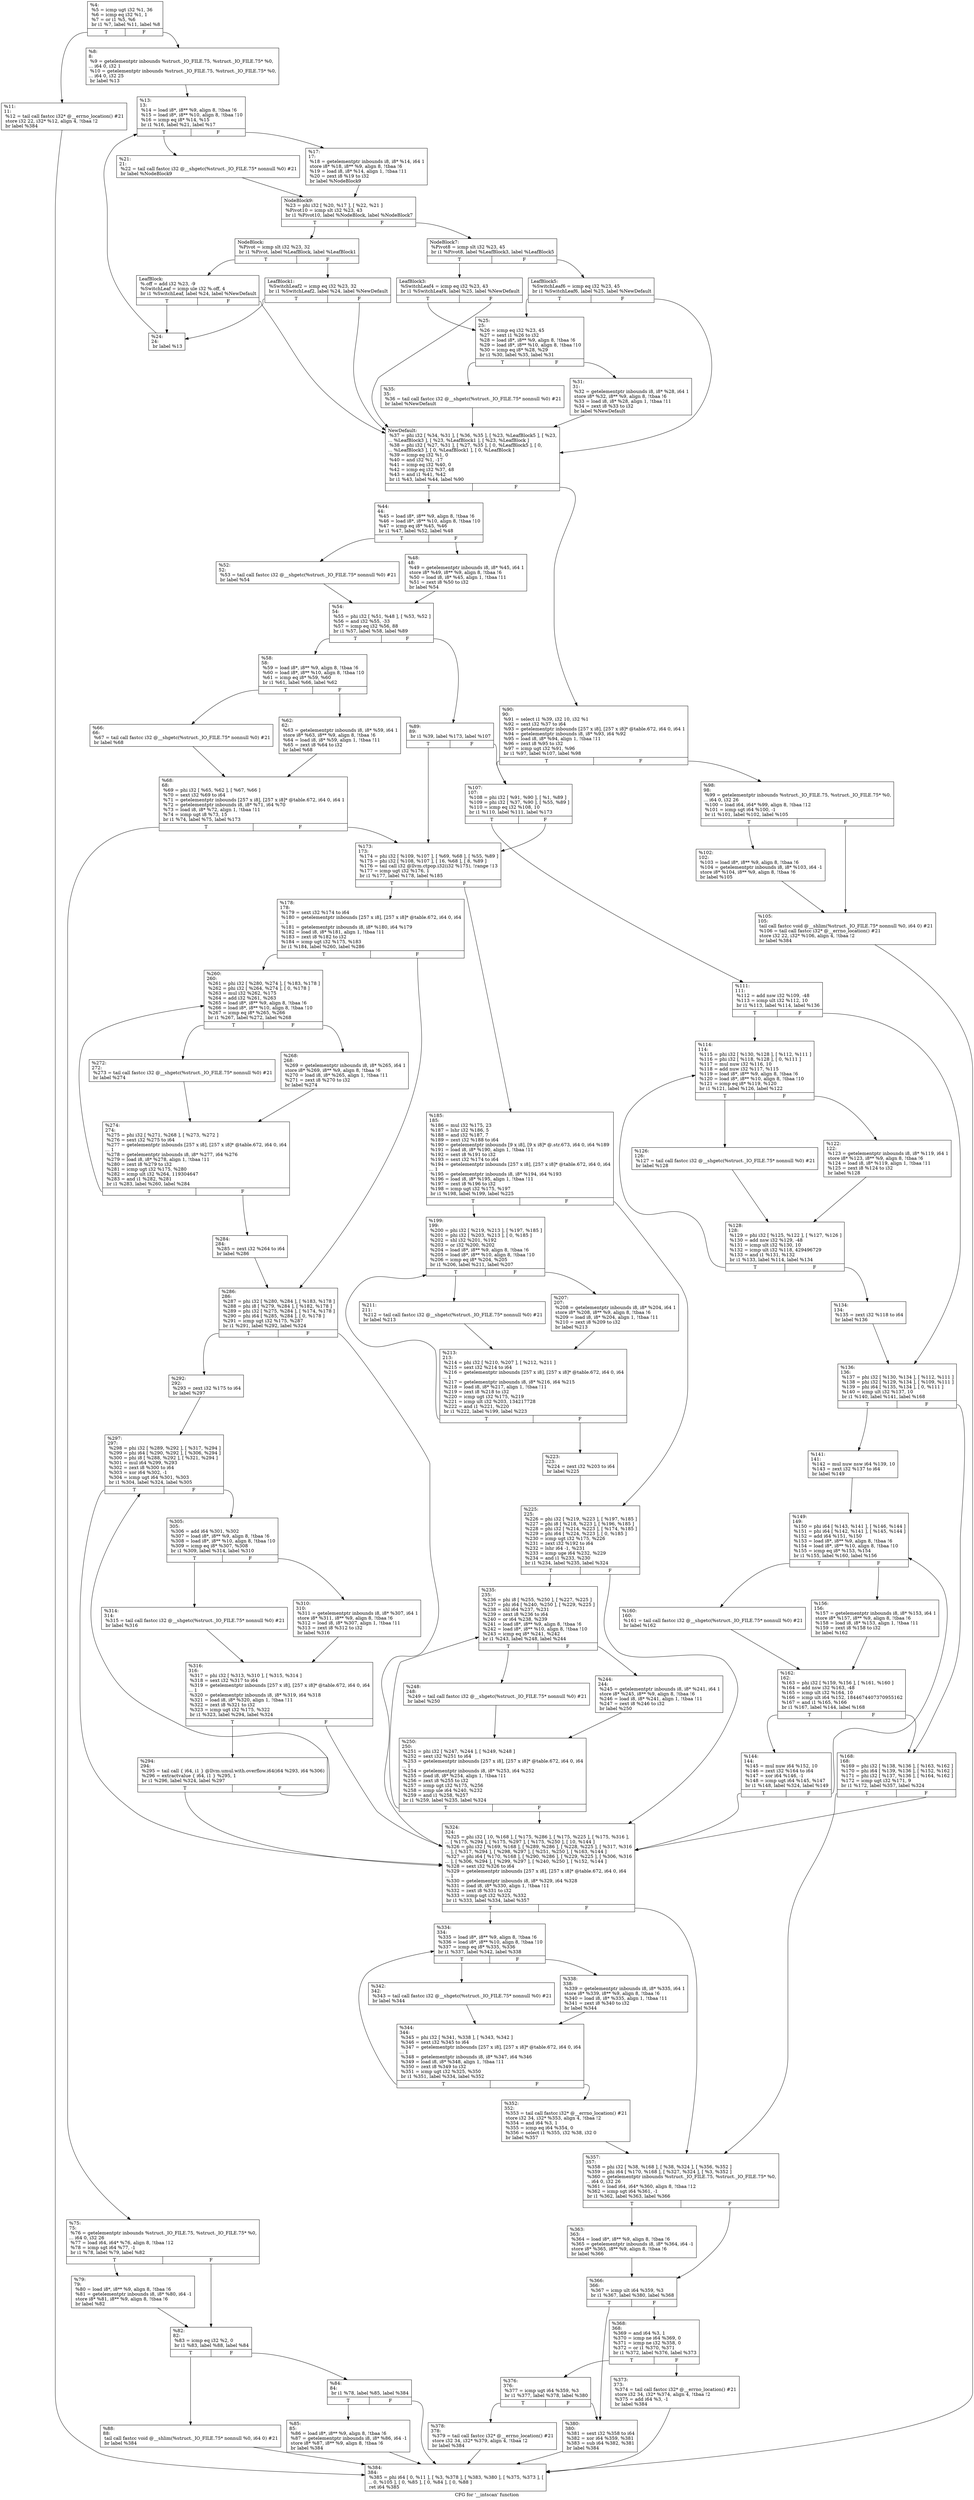 digraph "CFG for '__intscan' function" {
	label="CFG for '__intscan' function";

	Node0x298a280 [shape=record,label="{%4:\l  %5 = icmp ugt i32 %1, 36\l  %6 = icmp eq i32 %1, 1\l  %7 = or i1 %5, %6\l  br i1 %7, label %11, label %8\l|{<s0>T|<s1>F}}"];
	Node0x298a280:s0 -> Node0x298a850;
	Node0x298a280:s1 -> Node0x298a800;
	Node0x298a800 [shape=record,label="{%8:\l8:                                                \l  %9 = getelementptr inbounds %struct._IO_FILE.75, %struct._IO_FILE.75* %0,\l... i64 0, i32 1\l  %10 = getelementptr inbounds %struct._IO_FILE.75, %struct._IO_FILE.75* %0,\l... i64 0, i32 25\l  br label %13\l}"];
	Node0x298a800 -> Node0x298a8a0;
	Node0x298a850 [shape=record,label="{%11:\l11:                                               \l  %12 = tail call fastcc i32* @__errno_location() #21\l  store i32 22, i32* %12, align 4, !tbaa !2\l  br label %384\l}"];
	Node0x298a850 -> Node0x298c470;
	Node0x298a8a0 [shape=record,label="{%13:\l13:                                               \l  %14 = load i8*, i8** %9, align 8, !tbaa !6\l  %15 = load i8*, i8** %10, align 8, !tbaa !10\l  %16 = icmp eq i8* %14, %15\l  br i1 %16, label %21, label %17\l|{<s0>T|<s1>F}}"];
	Node0x298a8a0:s0 -> Node0x298a940;
	Node0x298a8a0:s1 -> Node0x298a8f0;
	Node0x298a8f0 [shape=record,label="{%17:\l17:                                               \l  %18 = getelementptr inbounds i8, i8* %14, i64 1\l  store i8* %18, i8** %9, align 8, !tbaa !6\l  %19 = load i8, i8* %14, align 1, !tbaa !11\l  %20 = zext i8 %19 to i32\l  br label %NodeBlock9\l}"];
	Node0x298a8f0 -> Node0x298a990;
	Node0x298a940 [shape=record,label="{%21:\l21:                                               \l  %22 = tail call fastcc i32 @__shgetc(%struct._IO_FILE.75* nonnull %0) #21\l  br label %NodeBlock9\l}"];
	Node0x298a940 -> Node0x298a990;
	Node0x298a990 [shape=record,label="{NodeBlock9:                                       \l  %23 = phi i32 [ %20, %17 ], [ %22, %21 ]\l  %Pivot10 = icmp slt i32 %23, 43\l  br i1 %Pivot10, label %NodeBlock, label %NodeBlock7\l|{<s0>T|<s1>F}}"];
	Node0x298a990:s0 -> Node0x298aad0;
	Node0x298a990:s1 -> Node0x298a9e0;
	Node0x298a9e0 [shape=record,label="{NodeBlock7:                                       \l  %Pivot8 = icmp slt i32 %23, 45\l  br i1 %Pivot8, label %LeafBlock3, label %LeafBlock5\l|{<s0>T|<s1>F}}"];
	Node0x298a9e0:s0 -> Node0x298aa80;
	Node0x298a9e0:s1 -> Node0x298aa30;
	Node0x298aa30 [shape=record,label="{LeafBlock5:                                       \l  %SwitchLeaf6 = icmp eq i32 %23, 45\l  br i1 %SwitchLeaf6, label %25, label %NewDefault\l|{<s0>T|<s1>F}}"];
	Node0x298aa30:s0 -> Node0x298ac10;
	Node0x298aa30:s1 -> Node0x298ad00;
	Node0x298aa80 [shape=record,label="{LeafBlock3:                                       \l  %SwitchLeaf4 = icmp eq i32 %23, 43\l  br i1 %SwitchLeaf4, label %25, label %NewDefault\l|{<s0>T|<s1>F}}"];
	Node0x298aa80:s0 -> Node0x298ac10;
	Node0x298aa80:s1 -> Node0x298ad00;
	Node0x298aad0 [shape=record,label="{NodeBlock:                                        \l  %Pivot = icmp slt i32 %23, 32\l  br i1 %Pivot, label %LeafBlock, label %LeafBlock1\l|{<s0>T|<s1>F}}"];
	Node0x298aad0:s0 -> Node0x298ab70;
	Node0x298aad0:s1 -> Node0x298ab20;
	Node0x298ab20 [shape=record,label="{LeafBlock1:                                       \l  %SwitchLeaf2 = icmp eq i32 %23, 32\l  br i1 %SwitchLeaf2, label %24, label %NewDefault\l|{<s0>T|<s1>F}}"];
	Node0x298ab20:s0 -> Node0x298abc0;
	Node0x298ab20:s1 -> Node0x298ad00;
	Node0x298ab70 [shape=record,label="{LeafBlock:                                        \l  %.off = add i32 %23, -9\l  %SwitchLeaf = icmp ule i32 %.off, 4\l  br i1 %SwitchLeaf, label %24, label %NewDefault\l|{<s0>T|<s1>F}}"];
	Node0x298ab70:s0 -> Node0x298abc0;
	Node0x298ab70:s1 -> Node0x298ad00;
	Node0x298abc0 [shape=record,label="{%24:\l24:                                               \l  br label %13\l}"];
	Node0x298abc0 -> Node0x298a8a0;
	Node0x298ac10 [shape=record,label="{%25:\l25:                                               \l  %26 = icmp eq i32 %23, 45\l  %27 = sext i1 %26 to i32\l  %28 = load i8*, i8** %9, align 8, !tbaa !6\l  %29 = load i8*, i8** %10, align 8, !tbaa !10\l  %30 = icmp eq i8* %28, %29\l  br i1 %30, label %35, label %31\l|{<s0>T|<s1>F}}"];
	Node0x298ac10:s0 -> Node0x298acb0;
	Node0x298ac10:s1 -> Node0x298ac60;
	Node0x298ac60 [shape=record,label="{%31:\l31:                                               \l  %32 = getelementptr inbounds i8, i8* %28, i64 1\l  store i8* %32, i8** %9, align 8, !tbaa !6\l  %33 = load i8, i8* %28, align 1, !tbaa !11\l  %34 = zext i8 %33 to i32\l  br label %NewDefault\l}"];
	Node0x298ac60 -> Node0x298ad00;
	Node0x298acb0 [shape=record,label="{%35:\l35:                                               \l  %36 = tail call fastcc i32 @__shgetc(%struct._IO_FILE.75* nonnull %0) #21\l  br label %NewDefault\l}"];
	Node0x298acb0 -> Node0x298ad00;
	Node0x298ad00 [shape=record,label="{NewDefault:                                       \l  %37 = phi i32 [ %34, %31 ], [ %36, %35 ], [ %23, %LeafBlock5 ], [ %23,\l... %LeafBlock3 ], [ %23, %LeafBlock1 ], [ %23, %LeafBlock ]\l  %38 = phi i32 [ %27, %31 ], [ %27, %35 ], [ 0, %LeafBlock5 ], [ 0,\l... %LeafBlock3 ], [ 0, %LeafBlock1 ], [ 0, %LeafBlock ]\l  %39 = icmp eq i32 %1, 0\l  %40 = and i32 %1, -17\l  %41 = icmp eq i32 %40, 0\l  %42 = icmp eq i32 %37, 48\l  %43 = and i1 %41, %42\l  br i1 %43, label %44, label %90\l|{<s0>T|<s1>F}}"];
	Node0x298ad00:s0 -> Node0x298ad50;
	Node0x298ad00:s1 -> Node0x298b200;
	Node0x298ad50 [shape=record,label="{%44:\l44:                                               \l  %45 = load i8*, i8** %9, align 8, !tbaa !6\l  %46 = load i8*, i8** %10, align 8, !tbaa !10\l  %47 = icmp eq i8* %45, %46\l  br i1 %47, label %52, label %48\l|{<s0>T|<s1>F}}"];
	Node0x298ad50:s0 -> Node0x298adf0;
	Node0x298ad50:s1 -> Node0x298ada0;
	Node0x298ada0 [shape=record,label="{%48:\l48:                                               \l  %49 = getelementptr inbounds i8, i8* %45, i64 1\l  store i8* %49, i8** %9, align 8, !tbaa !6\l  %50 = load i8, i8* %45, align 1, !tbaa !11\l  %51 = zext i8 %50 to i32\l  br label %54\l}"];
	Node0x298ada0 -> Node0x298ae40;
	Node0x298adf0 [shape=record,label="{%52:\l52:                                               \l  %53 = tail call fastcc i32 @__shgetc(%struct._IO_FILE.75* nonnull %0) #21\l  br label %54\l}"];
	Node0x298adf0 -> Node0x298ae40;
	Node0x298ae40 [shape=record,label="{%54:\l54:                                               \l  %55 = phi i32 [ %51, %48 ], [ %53, %52 ]\l  %56 = and i32 %55, -33\l  %57 = icmp eq i32 %56, 88\l  br i1 %57, label %58, label %89\l|{<s0>T|<s1>F}}"];
	Node0x298ae40:s0 -> Node0x298ae90;
	Node0x298ae40:s1 -> Node0x298b1b0;
	Node0x298ae90 [shape=record,label="{%58:\l58:                                               \l  %59 = load i8*, i8** %9, align 8, !tbaa !6\l  %60 = load i8*, i8** %10, align 8, !tbaa !10\l  %61 = icmp eq i8* %59, %60\l  br i1 %61, label %66, label %62\l|{<s0>T|<s1>F}}"];
	Node0x298ae90:s0 -> Node0x298af30;
	Node0x298ae90:s1 -> Node0x298aee0;
	Node0x298aee0 [shape=record,label="{%62:\l62:                                               \l  %63 = getelementptr inbounds i8, i8* %59, i64 1\l  store i8* %63, i8** %9, align 8, !tbaa !6\l  %64 = load i8, i8* %59, align 1, !tbaa !11\l  %65 = zext i8 %64 to i32\l  br label %68\l}"];
	Node0x298aee0 -> Node0x298af80;
	Node0x298af30 [shape=record,label="{%66:\l66:                                               \l  %67 = tail call fastcc i32 @__shgetc(%struct._IO_FILE.75* nonnull %0) #21\l  br label %68\l}"];
	Node0x298af30 -> Node0x298af80;
	Node0x298af80 [shape=record,label="{%68:\l68:                                               \l  %69 = phi i32 [ %65, %62 ], [ %67, %66 ]\l  %70 = sext i32 %69 to i64\l  %71 = getelementptr inbounds [257 x i8], [257 x i8]* @table.672, i64 0, i64 1\l  %72 = getelementptr inbounds i8, i8* %71, i64 %70\l  %73 = load i8, i8* %72, align 1, !tbaa !11\l  %74 = icmp ugt i8 %73, 15\l  br i1 %74, label %75, label %173\l|{<s0>T|<s1>F}}"];
	Node0x298af80:s0 -> Node0x298afd0;
	Node0x298af80:s1 -> Node0x298b7f0;
	Node0x298afd0 [shape=record,label="{%75:\l75:                                               \l  %76 = getelementptr inbounds %struct._IO_FILE.75, %struct._IO_FILE.75* %0,\l... i64 0, i32 26\l  %77 = load i64, i64* %76, align 8, !tbaa !12\l  %78 = icmp sgt i64 %77, -1\l  br i1 %78, label %79, label %82\l|{<s0>T|<s1>F}}"];
	Node0x298afd0:s0 -> Node0x298b020;
	Node0x298afd0:s1 -> Node0x298b070;
	Node0x298b020 [shape=record,label="{%79:\l79:                                               \l  %80 = load i8*, i8** %9, align 8, !tbaa !6\l  %81 = getelementptr inbounds i8, i8* %80, i64 -1\l  store i8* %81, i8** %9, align 8, !tbaa !6\l  br label %82\l}"];
	Node0x298b020 -> Node0x298b070;
	Node0x298b070 [shape=record,label="{%82:\l82:                                               \l  %83 = icmp eq i32 %2, 0\l  br i1 %83, label %88, label %84\l|{<s0>T|<s1>F}}"];
	Node0x298b070:s0 -> Node0x298b160;
	Node0x298b070:s1 -> Node0x298b0c0;
	Node0x298b0c0 [shape=record,label="{%84:\l84:                                               \l  br i1 %78, label %85, label %384\l|{<s0>T|<s1>F}}"];
	Node0x298b0c0:s0 -> Node0x298b110;
	Node0x298b0c0:s1 -> Node0x298c470;
	Node0x298b110 [shape=record,label="{%85:\l85:                                               \l  %86 = load i8*, i8** %9, align 8, !tbaa !6\l  %87 = getelementptr inbounds i8, i8* %86, i64 -1\l  store i8* %87, i8** %9, align 8, !tbaa !6\l  br label %384\l}"];
	Node0x298b110 -> Node0x298c470;
	Node0x298b160 [shape=record,label="{%88:\l88:                                               \l  tail call fastcc void @__shlim(%struct._IO_FILE.75* nonnull %0, i64 0) #21\l  br label %384\l}"];
	Node0x298b160 -> Node0x298c470;
	Node0x298b1b0 [shape=record,label="{%89:\l89:                                               \l  br i1 %39, label %173, label %107\l|{<s0>T|<s1>F}}"];
	Node0x298b1b0:s0 -> Node0x298b7f0;
	Node0x298b1b0:s1 -> Node0x298b340;
	Node0x298b200 [shape=record,label="{%90:\l90:                                               \l  %91 = select i1 %39, i32 10, i32 %1\l  %92 = sext i32 %37 to i64\l  %93 = getelementptr inbounds [257 x i8], [257 x i8]* @table.672, i64 0, i64 1\l  %94 = getelementptr inbounds i8, i8* %93, i64 %92\l  %95 = load i8, i8* %94, align 1, !tbaa !11\l  %96 = zext i8 %95 to i32\l  %97 = icmp ugt i32 %91, %96\l  br i1 %97, label %107, label %98\l|{<s0>T|<s1>F}}"];
	Node0x298b200:s0 -> Node0x298b340;
	Node0x298b200:s1 -> Node0x298b250;
	Node0x298b250 [shape=record,label="{%98:\l98:                                               \l  %99 = getelementptr inbounds %struct._IO_FILE.75, %struct._IO_FILE.75* %0,\l... i64 0, i32 26\l  %100 = load i64, i64* %99, align 8, !tbaa !12\l  %101 = icmp sgt i64 %100, -1\l  br i1 %101, label %102, label %105\l|{<s0>T|<s1>F}}"];
	Node0x298b250:s0 -> Node0x298b2a0;
	Node0x298b250:s1 -> Node0x298b2f0;
	Node0x298b2a0 [shape=record,label="{%102:\l102:                                              \l  %103 = load i8*, i8** %9, align 8, !tbaa !6\l  %104 = getelementptr inbounds i8, i8* %103, i64 -1\l  store i8* %104, i8** %9, align 8, !tbaa !6\l  br label %105\l}"];
	Node0x298b2a0 -> Node0x298b2f0;
	Node0x298b2f0 [shape=record,label="{%105:\l105:                                              \l  tail call fastcc void @__shlim(%struct._IO_FILE.75* nonnull %0, i64 0) #21\l  %106 = tail call fastcc i32* @__errno_location() #21\l  store i32 22, i32* %106, align 4, !tbaa !2\l  br label %384\l}"];
	Node0x298b2f0 -> Node0x298c470;
	Node0x298b340 [shape=record,label="{%107:\l107:                                              \l  %108 = phi i32 [ %91, %90 ], [ %1, %89 ]\l  %109 = phi i32 [ %37, %90 ], [ %55, %89 ]\l  %110 = icmp eq i32 %108, 10\l  br i1 %110, label %111, label %173\l|{<s0>T|<s1>F}}"];
	Node0x298b340:s0 -> Node0x298b390;
	Node0x298b340:s1 -> Node0x298b7f0;
	Node0x298b390 [shape=record,label="{%111:\l111:                                              \l  %112 = add nsw i32 %109, -48\l  %113 = icmp ult i32 %112, 10\l  br i1 %113, label %114, label %136\l|{<s0>T|<s1>F}}"];
	Node0x298b390:s0 -> Node0x298b3e0;
	Node0x298b390:s1 -> Node0x298b570;
	Node0x298b3e0 [shape=record,label="{%114:\l114:                                              \l  %115 = phi i32 [ %130, %128 ], [ %112, %111 ]\l  %116 = phi i32 [ %118, %128 ], [ 0, %111 ]\l  %117 = mul nuw i32 %116, 10\l  %118 = add nuw i32 %117, %115\l  %119 = load i8*, i8** %9, align 8, !tbaa !6\l  %120 = load i8*, i8** %10, align 8, !tbaa !10\l  %121 = icmp eq i8* %119, %120\l  br i1 %121, label %126, label %122\l|{<s0>T|<s1>F}}"];
	Node0x298b3e0:s0 -> Node0x298b480;
	Node0x298b3e0:s1 -> Node0x298b430;
	Node0x298b430 [shape=record,label="{%122:\l122:                                              \l  %123 = getelementptr inbounds i8, i8* %119, i64 1\l  store i8* %123, i8** %9, align 8, !tbaa !6\l  %124 = load i8, i8* %119, align 1, !tbaa !11\l  %125 = zext i8 %124 to i32\l  br label %128\l}"];
	Node0x298b430 -> Node0x298b4d0;
	Node0x298b480 [shape=record,label="{%126:\l126:                                              \l  %127 = tail call fastcc i32 @__shgetc(%struct._IO_FILE.75* nonnull %0) #21\l  br label %128\l}"];
	Node0x298b480 -> Node0x298b4d0;
	Node0x298b4d0 [shape=record,label="{%128:\l128:                                              \l  %129 = phi i32 [ %125, %122 ], [ %127, %126 ]\l  %130 = add nsw i32 %129, -48\l  %131 = icmp ult i32 %130, 10\l  %132 = icmp ult i32 %118, 429496729\l  %133 = and i1 %131, %132\l  br i1 %133, label %114, label %134\l|{<s0>T|<s1>F}}"];
	Node0x298b4d0:s0 -> Node0x298b3e0;
	Node0x298b4d0:s1 -> Node0x298b520;
	Node0x298b520 [shape=record,label="{%134:\l134:                                              \l  %135 = zext i32 %118 to i64\l  br label %136\l}"];
	Node0x298b520 -> Node0x298b570;
	Node0x298b570 [shape=record,label="{%136:\l136:                                              \l  %137 = phi i32 [ %130, %134 ], [ %112, %111 ]\l  %138 = phi i32 [ %129, %134 ], [ %109, %111 ]\l  %139 = phi i64 [ %135, %134 ], [ 0, %111 ]\l  %140 = icmp ult i32 %137, 10\l  br i1 %140, label %141, label %168\l|{<s0>T|<s1>F}}"];
	Node0x298b570:s0 -> Node0x298b5c0;
	Node0x298b570:s1 -> Node0x298b7a0;
	Node0x298b5c0 [shape=record,label="{%141:\l141:                                              \l  %142 = mul nuw nsw i64 %139, 10\l  %143 = zext i32 %137 to i64\l  br label %149\l}"];
	Node0x298b5c0 -> Node0x298b660;
	Node0x298b610 [shape=record,label="{%144:\l144:                                              \l  %145 = mul nuw i64 %152, 10\l  %146 = zext i32 %164 to i64\l  %147 = xor i64 %146, -1\l  %148 = icmp ugt i64 %145, %147\l  br i1 %148, label %324, label %149\l|{<s0>T|<s1>F}}"];
	Node0x298b610:s0 -> Node0x298c010;
	Node0x298b610:s1 -> Node0x298b660;
	Node0x298b660 [shape=record,label="{%149:\l149:                                              \l  %150 = phi i64 [ %143, %141 ], [ %146, %144 ]\l  %151 = phi i64 [ %142, %141 ], [ %145, %144 ]\l  %152 = add i64 %151, %150\l  %153 = load i8*, i8** %9, align 8, !tbaa !6\l  %154 = load i8*, i8** %10, align 8, !tbaa !10\l  %155 = icmp eq i8* %153, %154\l  br i1 %155, label %160, label %156\l|{<s0>T|<s1>F}}"];
	Node0x298b660:s0 -> Node0x298b700;
	Node0x298b660:s1 -> Node0x298b6b0;
	Node0x298b6b0 [shape=record,label="{%156:\l156:                                              \l  %157 = getelementptr inbounds i8, i8* %153, i64 1\l  store i8* %157, i8** %9, align 8, !tbaa !6\l  %158 = load i8, i8* %153, align 1, !tbaa !11\l  %159 = zext i8 %158 to i32\l  br label %162\l}"];
	Node0x298b6b0 -> Node0x298b750;
	Node0x298b700 [shape=record,label="{%160:\l160:                                              \l  %161 = tail call fastcc i32 @__shgetc(%struct._IO_FILE.75* nonnull %0) #21\l  br label %162\l}"];
	Node0x298b700 -> Node0x298b750;
	Node0x298b750 [shape=record,label="{%162:\l162:                                              \l  %163 = phi i32 [ %159, %156 ], [ %161, %160 ]\l  %164 = add nsw i32 %163, -48\l  %165 = icmp ult i32 %164, 10\l  %166 = icmp ult i64 %152, 1844674407370955162\l  %167 = and i1 %165, %166\l  br i1 %167, label %144, label %168\l|{<s0>T|<s1>F}}"];
	Node0x298b750:s0 -> Node0x298b610;
	Node0x298b750:s1 -> Node0x298b7a0;
	Node0x298b7a0 [shape=record,label="{%168:\l168:                                              \l  %169 = phi i32 [ %138, %136 ], [ %163, %162 ]\l  %170 = phi i64 [ %139, %136 ], [ %152, %162 ]\l  %171 = phi i32 [ %137, %136 ], [ %164, %162 ]\l  %172 = icmp ugt i32 %171, 9\l  br i1 %172, label %357, label %324\l|{<s0>T|<s1>F}}"];
	Node0x298b7a0:s0 -> Node0x298c1f0;
	Node0x298b7a0:s1 -> Node0x298c010;
	Node0x298b7f0 [shape=record,label="{%173:\l173:                                              \l  %174 = phi i32 [ %109, %107 ], [ %69, %68 ], [ %55, %89 ]\l  %175 = phi i32 [ %108, %107 ], [ 16, %68 ], [ 8, %89 ]\l  %176 = tail call i32 @llvm.ctpop.i32(i32 %175), !range !13\l  %177 = icmp ugt i32 %176, 1\l  br i1 %177, label %178, label %185\l|{<s0>T|<s1>F}}"];
	Node0x298b7f0:s0 -> Node0x298b840;
	Node0x298b7f0:s1 -> Node0x298b890;
	Node0x298b840 [shape=record,label="{%178:\l178:                                              \l  %179 = sext i32 %174 to i64\l  %180 = getelementptr inbounds [257 x i8], [257 x i8]* @table.672, i64 0, i64\l... 1\l  %181 = getelementptr inbounds i8, i8* %180, i64 %179\l  %182 = load i8, i8* %181, align 1, !tbaa !11\l  %183 = zext i8 %182 to i32\l  %184 = icmp ugt i32 %175, %183\l  br i1 %184, label %260, label %286\l|{<s0>T|<s1>F}}"];
	Node0x298b840:s0 -> Node0x298bc00;
	Node0x298b840:s1 -> Node0x298bd90;
	Node0x298b890 [shape=record,label="{%185:\l185:                                              \l  %186 = mul i32 %175, 23\l  %187 = lshr i32 %186, 5\l  %188 = and i32 %187, 7\l  %189 = zext i32 %188 to i64\l  %190 = getelementptr inbounds [9 x i8], [9 x i8]* @.str.673, i64 0, i64 %189\l  %191 = load i8, i8* %190, align 1, !tbaa !11\l  %192 = sext i8 %191 to i32\l  %193 = sext i32 %174 to i64\l  %194 = getelementptr inbounds [257 x i8], [257 x i8]* @table.672, i64 0, i64\l... 1\l  %195 = getelementptr inbounds i8, i8* %194, i64 %193\l  %196 = load i8, i8* %195, align 1, !tbaa !11\l  %197 = zext i8 %196 to i32\l  %198 = icmp ugt i32 %175, %197\l  br i1 %198, label %199, label %225\l|{<s0>T|<s1>F}}"];
	Node0x298b890:s0 -> Node0x298b8e0;
	Node0x298b890:s1 -> Node0x298ba70;
	Node0x298b8e0 [shape=record,label="{%199:\l199:                                              \l  %200 = phi i32 [ %219, %213 ], [ %197, %185 ]\l  %201 = phi i32 [ %203, %213 ], [ 0, %185 ]\l  %202 = shl i32 %201, %192\l  %203 = or i32 %200, %202\l  %204 = load i8*, i8** %9, align 8, !tbaa !6\l  %205 = load i8*, i8** %10, align 8, !tbaa !10\l  %206 = icmp eq i8* %204, %205\l  br i1 %206, label %211, label %207\l|{<s0>T|<s1>F}}"];
	Node0x298b8e0:s0 -> Node0x298b980;
	Node0x298b8e0:s1 -> Node0x298b930;
	Node0x298b930 [shape=record,label="{%207:\l207:                                              \l  %208 = getelementptr inbounds i8, i8* %204, i64 1\l  store i8* %208, i8** %9, align 8, !tbaa !6\l  %209 = load i8, i8* %204, align 1, !tbaa !11\l  %210 = zext i8 %209 to i32\l  br label %213\l}"];
	Node0x298b930 -> Node0x298b9d0;
	Node0x298b980 [shape=record,label="{%211:\l211:                                              \l  %212 = tail call fastcc i32 @__shgetc(%struct._IO_FILE.75* nonnull %0) #21\l  br label %213\l}"];
	Node0x298b980 -> Node0x298b9d0;
	Node0x298b9d0 [shape=record,label="{%213:\l213:                                              \l  %214 = phi i32 [ %210, %207 ], [ %212, %211 ]\l  %215 = sext i32 %214 to i64\l  %216 = getelementptr inbounds [257 x i8], [257 x i8]* @table.672, i64 0, i64\l... 1\l  %217 = getelementptr inbounds i8, i8* %216, i64 %215\l  %218 = load i8, i8* %217, align 1, !tbaa !11\l  %219 = zext i8 %218 to i32\l  %220 = icmp ugt i32 %175, %219\l  %221 = icmp ult i32 %203, 134217728\l  %222 = and i1 %221, %220\l  br i1 %222, label %199, label %223\l|{<s0>T|<s1>F}}"];
	Node0x298b9d0:s0 -> Node0x298b8e0;
	Node0x298b9d0:s1 -> Node0x298ba20;
	Node0x298ba20 [shape=record,label="{%223:\l223:                                              \l  %224 = zext i32 %203 to i64\l  br label %225\l}"];
	Node0x298ba20 -> Node0x298ba70;
	Node0x298ba70 [shape=record,label="{%225:\l225:                                              \l  %226 = phi i32 [ %219, %223 ], [ %197, %185 ]\l  %227 = phi i8 [ %218, %223 ], [ %196, %185 ]\l  %228 = phi i32 [ %214, %223 ], [ %174, %185 ]\l  %229 = phi i64 [ %224, %223 ], [ 0, %185 ]\l  %230 = icmp ugt i32 %175, %226\l  %231 = zext i32 %192 to i64\l  %232 = lshr i64 -1, %231\l  %233 = icmp uge i64 %232, %229\l  %234 = and i1 %233, %230\l  br i1 %234, label %235, label %324\l|{<s0>T|<s1>F}}"];
	Node0x298ba70:s0 -> Node0x298bac0;
	Node0x298ba70:s1 -> Node0x298c010;
	Node0x298bac0 [shape=record,label="{%235:\l235:                                              \l  %236 = phi i8 [ %255, %250 ], [ %227, %225 ]\l  %237 = phi i64 [ %240, %250 ], [ %229, %225 ]\l  %238 = shl i64 %237, %231\l  %239 = zext i8 %236 to i64\l  %240 = or i64 %238, %239\l  %241 = load i8*, i8** %9, align 8, !tbaa !6\l  %242 = load i8*, i8** %10, align 8, !tbaa !10\l  %243 = icmp eq i8* %241, %242\l  br i1 %243, label %248, label %244\l|{<s0>T|<s1>F}}"];
	Node0x298bac0:s0 -> Node0x298bb60;
	Node0x298bac0:s1 -> Node0x298bb10;
	Node0x298bb10 [shape=record,label="{%244:\l244:                                              \l  %245 = getelementptr inbounds i8, i8* %241, i64 1\l  store i8* %245, i8** %9, align 8, !tbaa !6\l  %246 = load i8, i8* %241, align 1, !tbaa !11\l  %247 = zext i8 %246 to i32\l  br label %250\l}"];
	Node0x298bb10 -> Node0x298bbb0;
	Node0x298bb60 [shape=record,label="{%248:\l248:                                              \l  %249 = tail call fastcc i32 @__shgetc(%struct._IO_FILE.75* nonnull %0) #21\l  br label %250\l}"];
	Node0x298bb60 -> Node0x298bbb0;
	Node0x298bbb0 [shape=record,label="{%250:\l250:                                              \l  %251 = phi i32 [ %247, %244 ], [ %249, %248 ]\l  %252 = sext i32 %251 to i64\l  %253 = getelementptr inbounds [257 x i8], [257 x i8]* @table.672, i64 0, i64\l... 1\l  %254 = getelementptr inbounds i8, i8* %253, i64 %252\l  %255 = load i8, i8* %254, align 1, !tbaa !11\l  %256 = zext i8 %255 to i32\l  %257 = icmp ugt i32 %175, %256\l  %258 = icmp ule i64 %240, %232\l  %259 = and i1 %258, %257\l  br i1 %259, label %235, label %324\l|{<s0>T|<s1>F}}"];
	Node0x298bbb0:s0 -> Node0x298bac0;
	Node0x298bbb0:s1 -> Node0x298c010;
	Node0x298bc00 [shape=record,label="{%260:\l260:                                              \l  %261 = phi i32 [ %280, %274 ], [ %183, %178 ]\l  %262 = phi i32 [ %264, %274 ], [ 0, %178 ]\l  %263 = mul i32 %262, %175\l  %264 = add i32 %261, %263\l  %265 = load i8*, i8** %9, align 8, !tbaa !6\l  %266 = load i8*, i8** %10, align 8, !tbaa !10\l  %267 = icmp eq i8* %265, %266\l  br i1 %267, label %272, label %268\l|{<s0>T|<s1>F}}"];
	Node0x298bc00:s0 -> Node0x298bca0;
	Node0x298bc00:s1 -> Node0x298bc50;
	Node0x298bc50 [shape=record,label="{%268:\l268:                                              \l  %269 = getelementptr inbounds i8, i8* %265, i64 1\l  store i8* %269, i8** %9, align 8, !tbaa !6\l  %270 = load i8, i8* %265, align 1, !tbaa !11\l  %271 = zext i8 %270 to i32\l  br label %274\l}"];
	Node0x298bc50 -> Node0x298bcf0;
	Node0x298bca0 [shape=record,label="{%272:\l272:                                              \l  %273 = tail call fastcc i32 @__shgetc(%struct._IO_FILE.75* nonnull %0) #21\l  br label %274\l}"];
	Node0x298bca0 -> Node0x298bcf0;
	Node0x298bcf0 [shape=record,label="{%274:\l274:                                              \l  %275 = phi i32 [ %271, %268 ], [ %273, %272 ]\l  %276 = sext i32 %275 to i64\l  %277 = getelementptr inbounds [257 x i8], [257 x i8]* @table.672, i64 0, i64\l... 1\l  %278 = getelementptr inbounds i8, i8* %277, i64 %276\l  %279 = load i8, i8* %278, align 1, !tbaa !11\l  %280 = zext i8 %279 to i32\l  %281 = icmp ugt i32 %175, %280\l  %282 = icmp ult i32 %264, 119304647\l  %283 = and i1 %282, %281\l  br i1 %283, label %260, label %284\l|{<s0>T|<s1>F}}"];
	Node0x298bcf0:s0 -> Node0x298bc00;
	Node0x298bcf0:s1 -> Node0x298bd40;
	Node0x298bd40 [shape=record,label="{%284:\l284:                                              \l  %285 = zext i32 %264 to i64\l  br label %286\l}"];
	Node0x298bd40 -> Node0x298bd90;
	Node0x298bd90 [shape=record,label="{%286:\l286:                                              \l  %287 = phi i32 [ %280, %284 ], [ %183, %178 ]\l  %288 = phi i8 [ %279, %284 ], [ %182, %178 ]\l  %289 = phi i32 [ %275, %284 ], [ %174, %178 ]\l  %290 = phi i64 [ %285, %284 ], [ 0, %178 ]\l  %291 = icmp ugt i32 %175, %287\l  br i1 %291, label %292, label %324\l|{<s0>T|<s1>F}}"];
	Node0x298bd90:s0 -> Node0x298bde0;
	Node0x298bd90:s1 -> Node0x298c010;
	Node0x298bde0 [shape=record,label="{%292:\l292:                                              \l  %293 = zext i32 %175 to i64\l  br label %297\l}"];
	Node0x298bde0 -> Node0x298be80;
	Node0x298be30 [shape=record,label="{%294:\l294:                                              \l  %295 = tail call \{ i64, i1 \} @llvm.umul.with.overflow.i64(i64 %293, i64 %306)\l  %296 = extractvalue \{ i64, i1 \} %295, 1\l  br i1 %296, label %324, label %297\l|{<s0>T|<s1>F}}"];
	Node0x298be30:s0 -> Node0x298c010;
	Node0x298be30:s1 -> Node0x298be80;
	Node0x298be80 [shape=record,label="{%297:\l297:                                              \l  %298 = phi i32 [ %289, %292 ], [ %317, %294 ]\l  %299 = phi i64 [ %290, %292 ], [ %306, %294 ]\l  %300 = phi i8 [ %288, %292 ], [ %321, %294 ]\l  %301 = mul i64 %299, %293\l  %302 = zext i8 %300 to i64\l  %303 = xor i64 %302, -1\l  %304 = icmp ugt i64 %301, %303\l  br i1 %304, label %324, label %305\l|{<s0>T|<s1>F}}"];
	Node0x298be80:s0 -> Node0x298c010;
	Node0x298be80:s1 -> Node0x298bed0;
	Node0x298bed0 [shape=record,label="{%305:\l305:                                              \l  %306 = add i64 %301, %302\l  %307 = load i8*, i8** %9, align 8, !tbaa !6\l  %308 = load i8*, i8** %10, align 8, !tbaa !10\l  %309 = icmp eq i8* %307, %308\l  br i1 %309, label %314, label %310\l|{<s0>T|<s1>F}}"];
	Node0x298bed0:s0 -> Node0x298bf70;
	Node0x298bed0:s1 -> Node0x298bf20;
	Node0x298bf20 [shape=record,label="{%310:\l310:                                              \l  %311 = getelementptr inbounds i8, i8* %307, i64 1\l  store i8* %311, i8** %9, align 8, !tbaa !6\l  %312 = load i8, i8* %307, align 1, !tbaa !11\l  %313 = zext i8 %312 to i32\l  br label %316\l}"];
	Node0x298bf20 -> Node0x298bfc0;
	Node0x298bf70 [shape=record,label="{%314:\l314:                                              \l  %315 = tail call fastcc i32 @__shgetc(%struct._IO_FILE.75* nonnull %0) #21\l  br label %316\l}"];
	Node0x298bf70 -> Node0x298bfc0;
	Node0x298bfc0 [shape=record,label="{%316:\l316:                                              \l  %317 = phi i32 [ %313, %310 ], [ %315, %314 ]\l  %318 = sext i32 %317 to i64\l  %319 = getelementptr inbounds [257 x i8], [257 x i8]* @table.672, i64 0, i64\l... 1\l  %320 = getelementptr inbounds i8, i8* %319, i64 %318\l  %321 = load i8, i8* %320, align 1, !tbaa !11\l  %322 = zext i8 %321 to i32\l  %323 = icmp ugt i32 %175, %322\l  br i1 %323, label %294, label %324\l|{<s0>T|<s1>F}}"];
	Node0x298bfc0:s0 -> Node0x298be30;
	Node0x298bfc0:s1 -> Node0x298c010;
	Node0x298c010 [shape=record,label="{%324:\l324:                                              \l  %325 = phi i32 [ 10, %168 ], [ %175, %286 ], [ %175, %225 ], [ %175, %316 ],\l... [ %175, %294 ], [ %175, %297 ], [ %175, %250 ], [ 10, %144 ]\l  %326 = phi i32 [ %169, %168 ], [ %289, %286 ], [ %228, %225 ], [ %317, %316\l... ], [ %317, %294 ], [ %298, %297 ], [ %251, %250 ], [ %163, %144 ]\l  %327 = phi i64 [ %170, %168 ], [ %290, %286 ], [ %229, %225 ], [ %306, %316\l... ], [ %306, %294 ], [ %299, %297 ], [ %240, %250 ], [ %152, %144 ]\l  %328 = sext i32 %326 to i64\l  %329 = getelementptr inbounds [257 x i8], [257 x i8]* @table.672, i64 0, i64\l... 1\l  %330 = getelementptr inbounds i8, i8* %329, i64 %328\l  %331 = load i8, i8* %330, align 1, !tbaa !11\l  %332 = zext i8 %331 to i32\l  %333 = icmp ugt i32 %325, %332\l  br i1 %333, label %334, label %357\l|{<s0>T|<s1>F}}"];
	Node0x298c010:s0 -> Node0x298c060;
	Node0x298c010:s1 -> Node0x298c1f0;
	Node0x298c060 [shape=record,label="{%334:\l334:                                              \l  %335 = load i8*, i8** %9, align 8, !tbaa !6\l  %336 = load i8*, i8** %10, align 8, !tbaa !10\l  %337 = icmp eq i8* %335, %336\l  br i1 %337, label %342, label %338\l|{<s0>T|<s1>F}}"];
	Node0x298c060:s0 -> Node0x298c100;
	Node0x298c060:s1 -> Node0x298c0b0;
	Node0x298c0b0 [shape=record,label="{%338:\l338:                                              \l  %339 = getelementptr inbounds i8, i8* %335, i64 1\l  store i8* %339, i8** %9, align 8, !tbaa !6\l  %340 = load i8, i8* %335, align 1, !tbaa !11\l  %341 = zext i8 %340 to i32\l  br label %344\l}"];
	Node0x298c0b0 -> Node0x298c150;
	Node0x298c100 [shape=record,label="{%342:\l342:                                              \l  %343 = tail call fastcc i32 @__shgetc(%struct._IO_FILE.75* nonnull %0) #21\l  br label %344\l}"];
	Node0x298c100 -> Node0x298c150;
	Node0x298c150 [shape=record,label="{%344:\l344:                                              \l  %345 = phi i32 [ %341, %338 ], [ %343, %342 ]\l  %346 = sext i32 %345 to i64\l  %347 = getelementptr inbounds [257 x i8], [257 x i8]* @table.672, i64 0, i64\l... 1\l  %348 = getelementptr inbounds i8, i8* %347, i64 %346\l  %349 = load i8, i8* %348, align 1, !tbaa !11\l  %350 = zext i8 %349 to i32\l  %351 = icmp ugt i32 %325, %350\l  br i1 %351, label %334, label %352\l|{<s0>T|<s1>F}}"];
	Node0x298c150:s0 -> Node0x298c060;
	Node0x298c150:s1 -> Node0x298c1a0;
	Node0x298c1a0 [shape=record,label="{%352:\l352:                                              \l  %353 = tail call fastcc i32* @__errno_location() #21\l  store i32 34, i32* %353, align 4, !tbaa !2\l  %354 = and i64 %3, 1\l  %355 = icmp eq i64 %354, 0\l  %356 = select i1 %355, i32 %38, i32 0\l  br label %357\l}"];
	Node0x298c1a0 -> Node0x298c1f0;
	Node0x298c1f0 [shape=record,label="{%357:\l357:                                              \l  %358 = phi i32 [ %38, %168 ], [ %38, %324 ], [ %356, %352 ]\l  %359 = phi i64 [ %170, %168 ], [ %327, %324 ], [ %3, %352 ]\l  %360 = getelementptr inbounds %struct._IO_FILE.75, %struct._IO_FILE.75* %0,\l... i64 0, i32 26\l  %361 = load i64, i64* %360, align 8, !tbaa !12\l  %362 = icmp sgt i64 %361, -1\l  br i1 %362, label %363, label %366\l|{<s0>T|<s1>F}}"];
	Node0x298c1f0:s0 -> Node0x298c240;
	Node0x298c1f0:s1 -> Node0x298c290;
	Node0x298c240 [shape=record,label="{%363:\l363:                                              \l  %364 = load i8*, i8** %9, align 8, !tbaa !6\l  %365 = getelementptr inbounds i8, i8* %364, i64 -1\l  store i8* %365, i8** %9, align 8, !tbaa !6\l  br label %366\l}"];
	Node0x298c240 -> Node0x298c290;
	Node0x298c290 [shape=record,label="{%366:\l366:                                              \l  %367 = icmp ult i64 %359, %3\l  br i1 %367, label %380, label %368\l|{<s0>T|<s1>F}}"];
	Node0x298c290:s0 -> Node0x298c420;
	Node0x298c290:s1 -> Node0x298c2e0;
	Node0x298c2e0 [shape=record,label="{%368:\l368:                                              \l  %369 = and i64 %3, 1\l  %370 = icmp ne i64 %369, 0\l  %371 = icmp ne i32 %358, 0\l  %372 = or i1 %370, %371\l  br i1 %372, label %376, label %373\l|{<s0>T|<s1>F}}"];
	Node0x298c2e0:s0 -> Node0x298c380;
	Node0x298c2e0:s1 -> Node0x298c330;
	Node0x298c330 [shape=record,label="{%373:\l373:                                              \l  %374 = tail call fastcc i32* @__errno_location() #21\l  store i32 34, i32* %374, align 4, !tbaa !2\l  %375 = add i64 %3, -1\l  br label %384\l}"];
	Node0x298c330 -> Node0x298c470;
	Node0x298c380 [shape=record,label="{%376:\l376:                                              \l  %377 = icmp ugt i64 %359, %3\l  br i1 %377, label %378, label %380\l|{<s0>T|<s1>F}}"];
	Node0x298c380:s0 -> Node0x298c3d0;
	Node0x298c380:s1 -> Node0x298c420;
	Node0x298c3d0 [shape=record,label="{%378:\l378:                                              \l  %379 = tail call fastcc i32* @__errno_location() #21\l  store i32 34, i32* %379, align 4, !tbaa !2\l  br label %384\l}"];
	Node0x298c3d0 -> Node0x298c470;
	Node0x298c420 [shape=record,label="{%380:\l380:                                              \l  %381 = sext i32 %358 to i64\l  %382 = xor i64 %359, %381\l  %383 = sub i64 %382, %381\l  br label %384\l}"];
	Node0x298c420 -> Node0x298c470;
	Node0x298c470 [shape=record,label="{%384:\l384:                                              \l  %385 = phi i64 [ 0, %11 ], [ %3, %378 ], [ %383, %380 ], [ %375, %373 ], [\l... 0, %105 ], [ 0, %85 ], [ 0, %84 ], [ 0, %88 ]\l  ret i64 %385\l}"];
}
